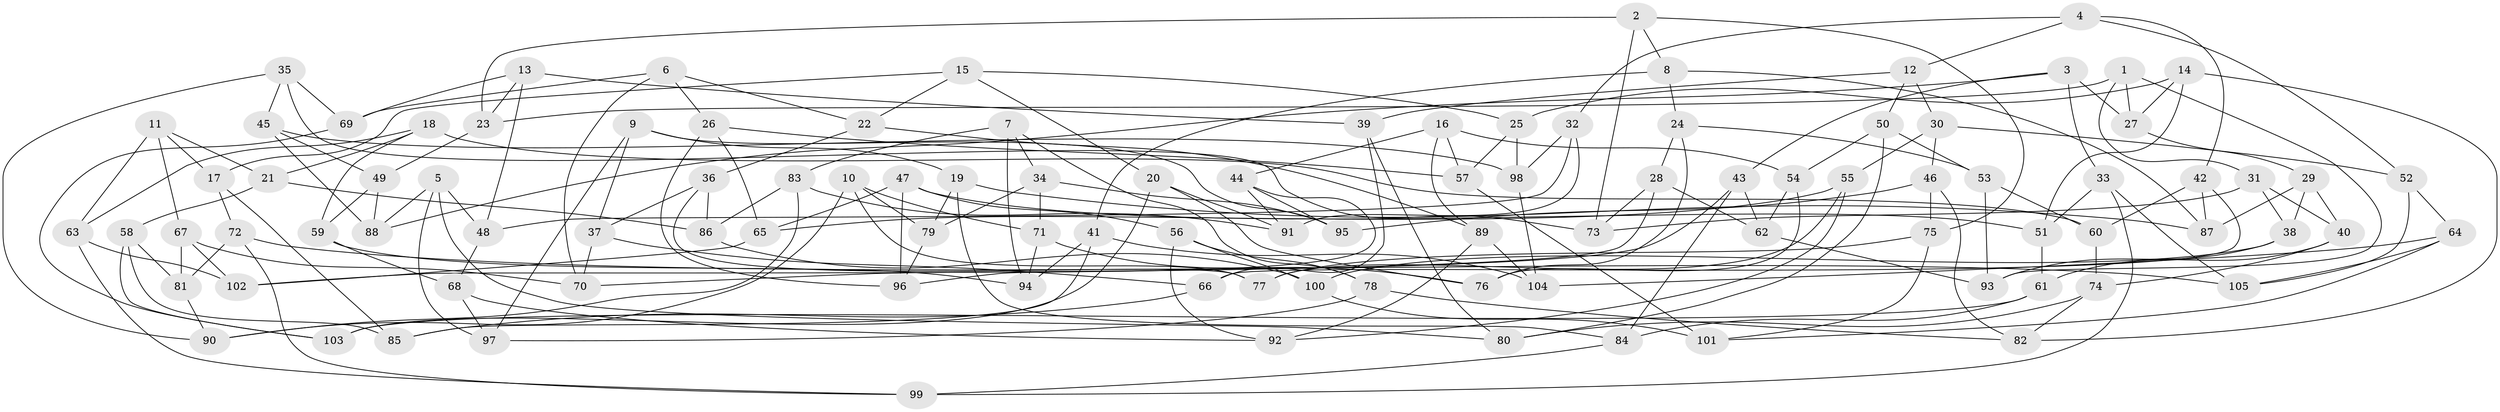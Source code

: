 // coarse degree distribution, {4: 0.34375, 6: 0.46875, 5: 0.15625, 3: 0.03125}
// Generated by graph-tools (version 1.1) at 2025/38/03/04/25 23:38:18]
// undirected, 105 vertices, 210 edges
graph export_dot {
  node [color=gray90,style=filled];
  1;
  2;
  3;
  4;
  5;
  6;
  7;
  8;
  9;
  10;
  11;
  12;
  13;
  14;
  15;
  16;
  17;
  18;
  19;
  20;
  21;
  22;
  23;
  24;
  25;
  26;
  27;
  28;
  29;
  30;
  31;
  32;
  33;
  34;
  35;
  36;
  37;
  38;
  39;
  40;
  41;
  42;
  43;
  44;
  45;
  46;
  47;
  48;
  49;
  50;
  51;
  52;
  53;
  54;
  55;
  56;
  57;
  58;
  59;
  60;
  61;
  62;
  63;
  64;
  65;
  66;
  67;
  68;
  69;
  70;
  71;
  72;
  73;
  74;
  75;
  76;
  77;
  78;
  79;
  80;
  81;
  82;
  83;
  84;
  85;
  86;
  87;
  88;
  89;
  90;
  91;
  92;
  93;
  94;
  95;
  96;
  97;
  98;
  99;
  100;
  101;
  102;
  103;
  104;
  105;
  1 -- 23;
  1 -- 27;
  1 -- 31;
  1 -- 93;
  2 -- 73;
  2 -- 8;
  2 -- 75;
  2 -- 23;
  3 -- 43;
  3 -- 88;
  3 -- 27;
  3 -- 33;
  4 -- 42;
  4 -- 32;
  4 -- 52;
  4 -- 12;
  5 -- 80;
  5 -- 48;
  5 -- 88;
  5 -- 97;
  6 -- 69;
  6 -- 70;
  6 -- 26;
  6 -- 22;
  7 -- 78;
  7 -- 83;
  7 -- 94;
  7 -- 34;
  8 -- 87;
  8 -- 41;
  8 -- 24;
  9 -- 95;
  9 -- 19;
  9 -- 97;
  9 -- 37;
  10 -- 71;
  10 -- 79;
  10 -- 90;
  10 -- 77;
  11 -- 63;
  11 -- 17;
  11 -- 67;
  11 -- 21;
  12 -- 50;
  12 -- 30;
  12 -- 39;
  13 -- 23;
  13 -- 69;
  13 -- 48;
  13 -- 39;
  14 -- 51;
  14 -- 25;
  14 -- 27;
  14 -- 82;
  15 -- 25;
  15 -- 17;
  15 -- 20;
  15 -- 22;
  16 -- 57;
  16 -- 54;
  16 -- 89;
  16 -- 44;
  17 -- 85;
  17 -- 72;
  18 -- 63;
  18 -- 60;
  18 -- 59;
  18 -- 21;
  19 -- 84;
  19 -- 79;
  19 -- 87;
  20 -- 76;
  20 -- 103;
  20 -- 91;
  21 -- 86;
  21 -- 58;
  22 -- 36;
  22 -- 89;
  23 -- 49;
  24 -- 28;
  24 -- 76;
  24 -- 53;
  25 -- 57;
  25 -- 98;
  26 -- 96;
  26 -- 57;
  26 -- 65;
  27 -- 29;
  28 -- 102;
  28 -- 62;
  28 -- 73;
  29 -- 40;
  29 -- 87;
  29 -- 38;
  30 -- 46;
  30 -- 55;
  30 -- 52;
  31 -- 40;
  31 -- 73;
  31 -- 38;
  32 -- 98;
  32 -- 48;
  32 -- 91;
  33 -- 51;
  33 -- 99;
  33 -- 105;
  34 -- 95;
  34 -- 79;
  34 -- 71;
  35 -- 90;
  35 -- 69;
  35 -- 45;
  35 -- 73;
  36 -- 77;
  36 -- 37;
  36 -- 86;
  37 -- 70;
  37 -- 66;
  38 -- 100;
  38 -- 93;
  39 -- 80;
  39 -- 66;
  40 -- 74;
  40 -- 61;
  41 -- 85;
  41 -- 104;
  41 -- 94;
  42 -- 66;
  42 -- 87;
  42 -- 60;
  43 -- 70;
  43 -- 62;
  43 -- 84;
  44 -- 96;
  44 -- 91;
  44 -- 95;
  45 -- 98;
  45 -- 49;
  45 -- 88;
  46 -- 95;
  46 -- 82;
  46 -- 75;
  47 -- 51;
  47 -- 65;
  47 -- 96;
  47 -- 56;
  48 -- 68;
  49 -- 88;
  49 -- 59;
  50 -- 80;
  50 -- 53;
  50 -- 54;
  51 -- 61;
  52 -- 64;
  52 -- 105;
  53 -- 60;
  53 -- 93;
  54 -- 76;
  54 -- 62;
  55 -- 65;
  55 -- 92;
  55 -- 77;
  56 -- 100;
  56 -- 78;
  56 -- 92;
  57 -- 101;
  58 -- 81;
  58 -- 85;
  58 -- 103;
  59 -- 94;
  59 -- 68;
  60 -- 74;
  61 -- 103;
  61 -- 84;
  62 -- 93;
  63 -- 99;
  63 -- 102;
  64 -- 105;
  64 -- 101;
  64 -- 104;
  65 -- 102;
  66 -- 85;
  67 -- 81;
  67 -- 70;
  67 -- 102;
  68 -- 92;
  68 -- 97;
  69 -- 103;
  71 -- 76;
  71 -- 94;
  72 -- 99;
  72 -- 105;
  72 -- 81;
  74 -- 82;
  74 -- 80;
  75 -- 101;
  75 -- 77;
  78 -- 82;
  78 -- 97;
  79 -- 96;
  81 -- 90;
  83 -- 90;
  83 -- 86;
  83 -- 91;
  84 -- 99;
  86 -- 100;
  89 -- 104;
  89 -- 92;
  98 -- 104;
  100 -- 101;
}
